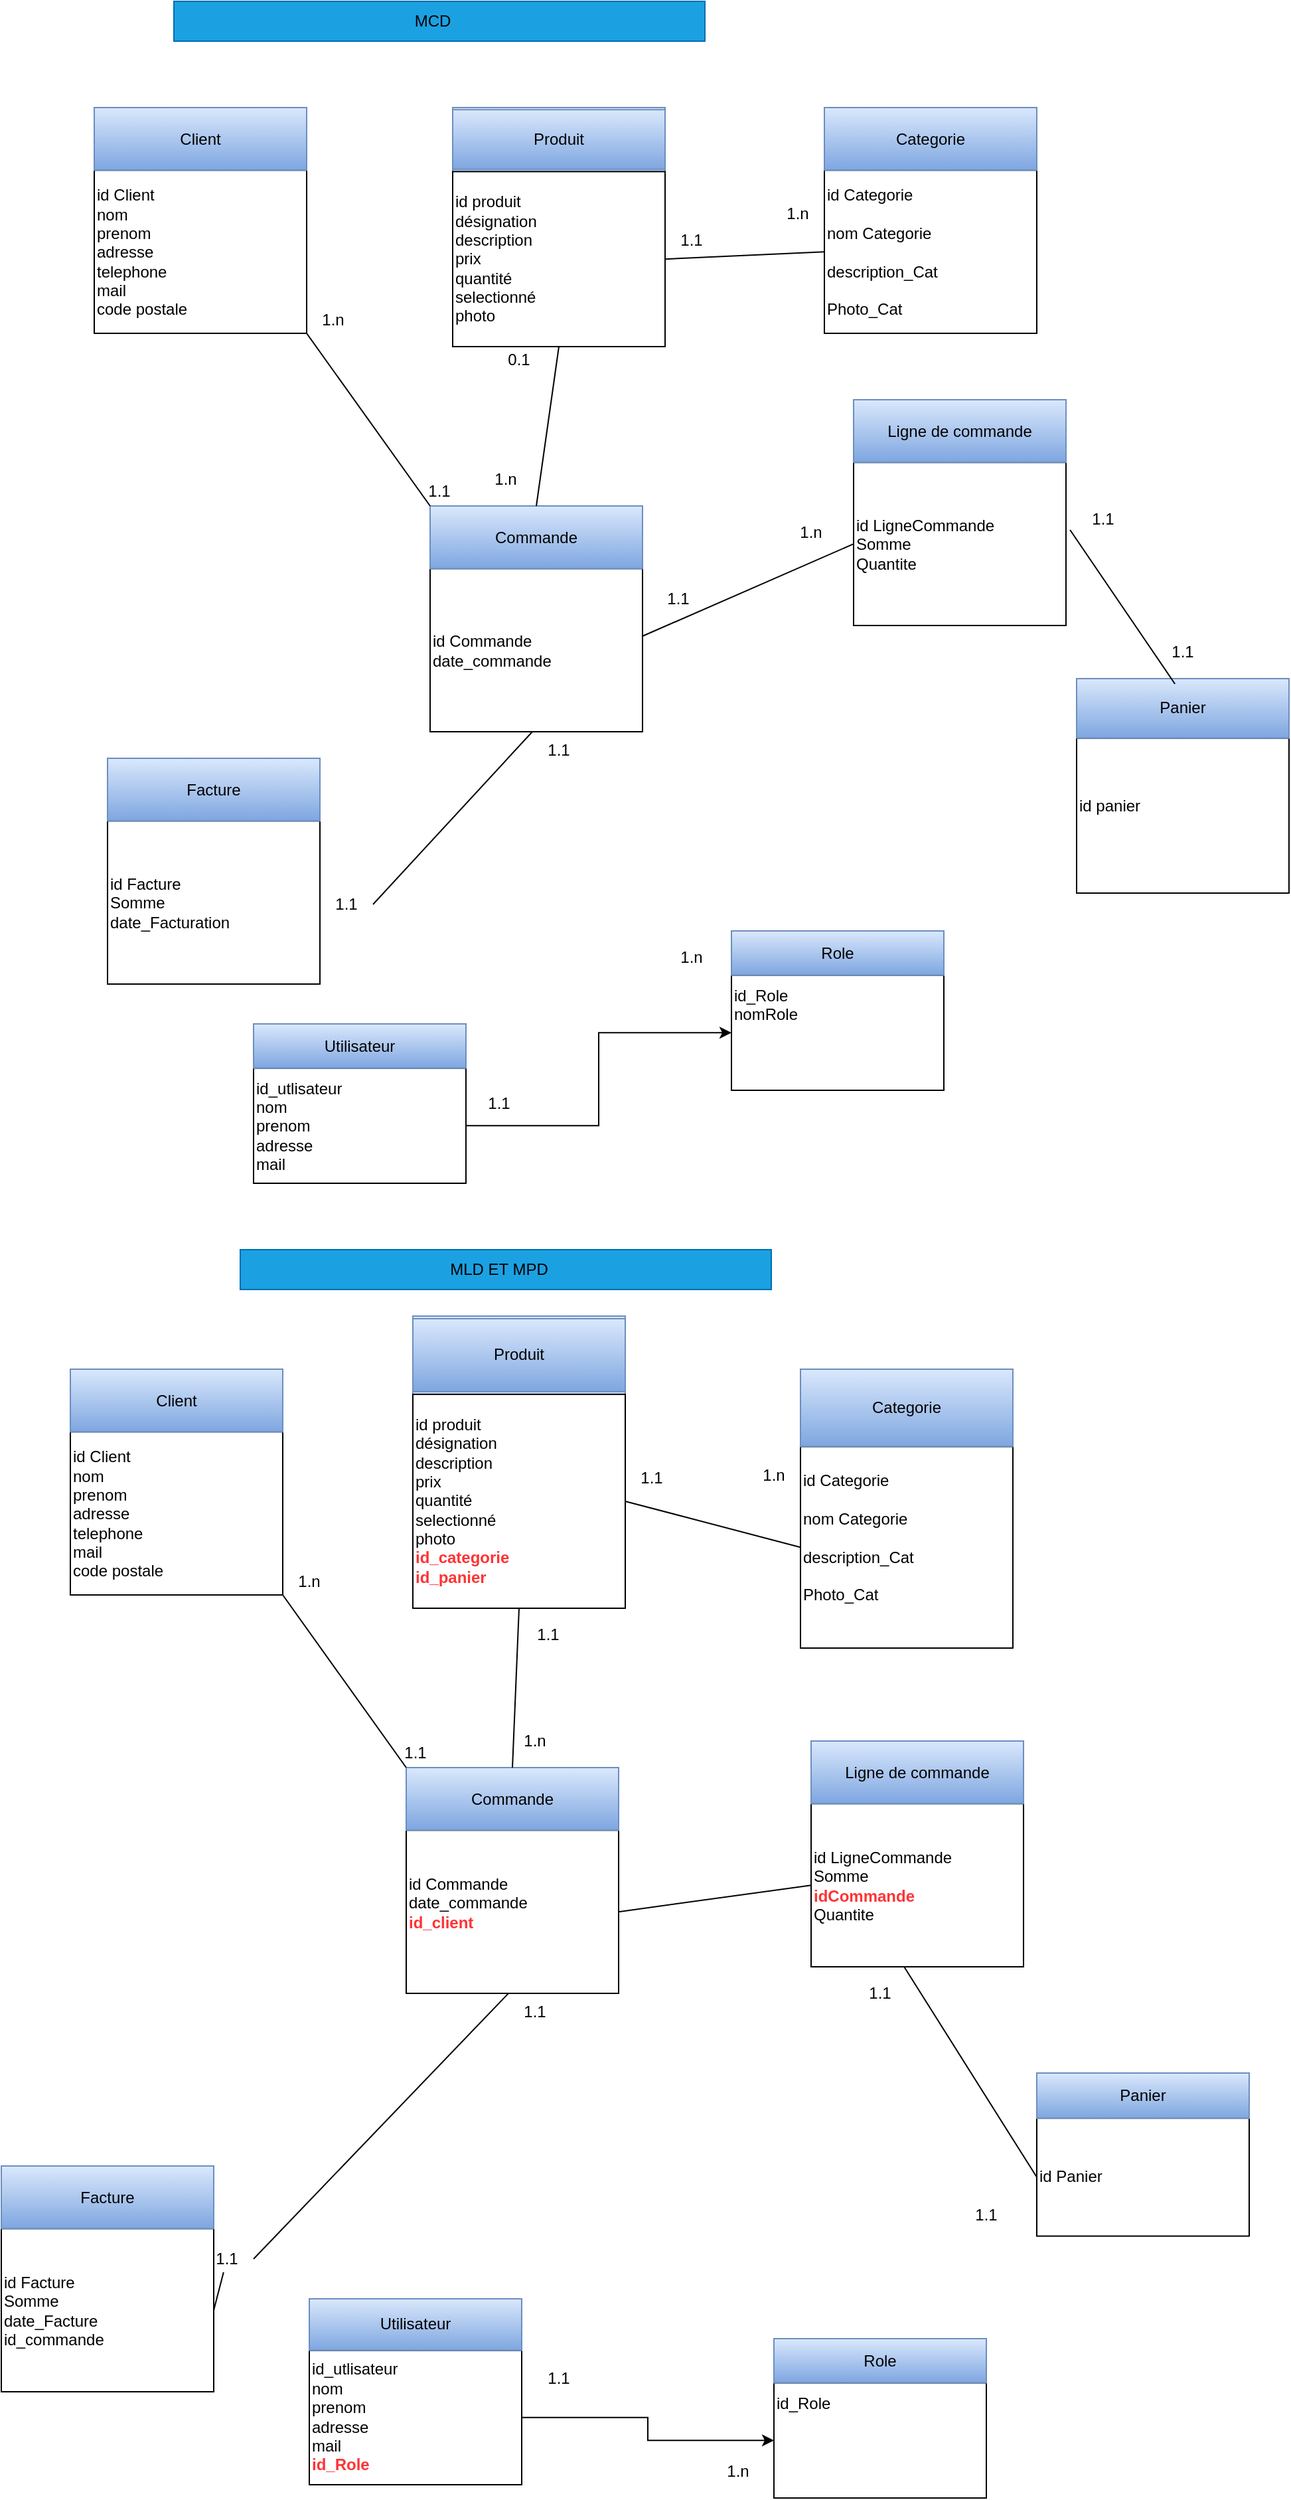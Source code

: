 <mxfile version="12.5.4" type="google"><diagram id="7TiPR5djXAjGm_x0VKsQ" name="Page-1"><mxGraphModel dx="801" dy="464" grid="1" gridSize="10" guides="1" tooltips="1" connect="1" arrows="1" fold="1" page="1" pageScale="1" pageWidth="827" pageHeight="1169" math="0" shadow="0"><root><mxCell id="0"/><mxCell id="1" parent="0"/><mxCell id="lJfAZoltj9Sa2mwOlxUN-3" value="" style="group" parent="1" vertex="1" connectable="0"><mxGeometry x="80" y="100" width="160" height="220" as="geometry"/></mxCell><mxCell id="lJfAZoltj9Sa2mwOlxUN-1" value="" style="rounded=0;whiteSpace=wrap;html=1;fillColor=#dae8fc;strokeColor=#6c8ebf;" parent="lJfAZoltj9Sa2mwOlxUN-3" vertex="1"><mxGeometry width="160" height="47.143" as="geometry"/></mxCell><mxCell id="lJfAZoltj9Sa2mwOlxUN-2" value="&lt;div align=&quot;left&quot;&gt;id Client&lt;br&gt;&lt;/div&gt;&lt;div align=&quot;left&quot;&gt;nom&lt;/div&gt;&lt;div align=&quot;left&quot;&gt;prenom&lt;/div&gt;&lt;div align=&quot;left&quot;&gt;adresse&lt;/div&gt;&lt;div align=&quot;left&quot;&gt;telephone&lt;/div&gt;&lt;div align=&quot;left&quot;&gt;mail&lt;/div&gt;&lt;div align=&quot;left&quot;&gt;code postale&lt;br&gt;&lt;/div&gt;" style="rounded=0;whiteSpace=wrap;html=1;align=left;" parent="lJfAZoltj9Sa2mwOlxUN-3" vertex="1"><mxGeometry y="47.15" width="160" height="122.85" as="geometry"/></mxCell><mxCell id="lJfAZoltj9Sa2mwOlxUN-4" value="Client" style="text;html=1;fillColor=#dae8fc;align=center;verticalAlign=middle;whiteSpace=wrap;rounded=0;strokeColor=#6c8ebf;gradientColor=#7ea6e0;" parent="lJfAZoltj9Sa2mwOlxUN-3" vertex="1"><mxGeometry width="160" height="47.143" as="geometry"/></mxCell><mxCell id="lJfAZoltj9Sa2mwOlxUN-13" value="" style="group" parent="1" vertex="1" connectable="0"><mxGeometry x="350" y="100" width="160" height="180" as="geometry"/></mxCell><mxCell id="lJfAZoltj9Sa2mwOlxUN-7" value="" style="rounded=0;whiteSpace=wrap;html=1;fillColor=#dae8fc;strokeColor=#6c8ebf;" parent="lJfAZoltj9Sa2mwOlxUN-13" vertex="1"><mxGeometry width="160" height="48.214" as="geometry"/></mxCell><mxCell id="lJfAZoltj9Sa2mwOlxUN-8" value="&lt;div&gt;id produit&lt;/div&gt;&lt;div&gt;désignation&lt;/div&gt;&lt;div&gt;description&lt;/div&gt;&lt;div&gt;prix&lt;/div&gt;&lt;div&gt;quantité&lt;/div&gt;&lt;div&gt;selectionné&lt;/div&gt;&lt;div&gt;photo&lt;br&gt;&lt;/div&gt;" style="rounded=0;whiteSpace=wrap;html=1;align=left;" parent="lJfAZoltj9Sa2mwOlxUN-13" vertex="1"><mxGeometry y="48.218" width="160" height="131.782" as="geometry"/></mxCell><mxCell id="lJfAZoltj9Sa2mwOlxUN-9" value="Produit" style="text;html=1;strokeColor=#6c8ebf;fillColor=#dae8fc;align=center;verticalAlign=middle;whiteSpace=wrap;rounded=0;gradientColor=#7ea6e0;" parent="lJfAZoltj9Sa2mwOlxUN-13" vertex="1"><mxGeometry y="1.609" width="160" height="45" as="geometry"/></mxCell><mxCell id="lJfAZoltj9Sa2mwOlxUN-14" value="" style="group" parent="1" vertex="1" connectable="0"><mxGeometry x="630" y="100" width="160" height="170" as="geometry"/></mxCell><mxCell id="lJfAZoltj9Sa2mwOlxUN-10" value="" style="rounded=0;whiteSpace=wrap;html=1;fillColor=#dae8fc;strokeColor=#6c8ebf;" parent="lJfAZoltj9Sa2mwOlxUN-14" vertex="1"><mxGeometry width="160" height="47.143" as="geometry"/></mxCell><mxCell id="lJfAZoltj9Sa2mwOlxUN-11" value="&lt;div align=&quot;left&quot;&gt;id Categorie&lt;br&gt;&lt;/div&gt;&lt;div&gt;&lt;br&gt;&lt;/div&gt;&lt;div&gt;nom Categorie&lt;/div&gt;&lt;div&gt;&lt;br&gt;&lt;/div&gt;&lt;div&gt;description_Cat&lt;/div&gt;&lt;div&gt;&lt;br&gt;&lt;/div&gt;&lt;div&gt;Photo_Cat&lt;br&gt;&lt;/div&gt;" style="rounded=0;whiteSpace=wrap;html=1;align=left;" parent="lJfAZoltj9Sa2mwOlxUN-14" vertex="1"><mxGeometry y="47.15" width="160" height="122.85" as="geometry"/></mxCell><mxCell id="lJfAZoltj9Sa2mwOlxUN-12" value="Categorie" style="text;html=1;strokeColor=#6c8ebf;fillColor=#dae8fc;align=center;verticalAlign=middle;whiteSpace=wrap;rounded=0;gradientColor=#7ea6e0;" parent="lJfAZoltj9Sa2mwOlxUN-14" vertex="1"><mxGeometry width="160" height="47.143" as="geometry"/></mxCell><mxCell id="lJfAZoltj9Sa2mwOlxUN-18" value="" style="group" parent="1" vertex="1" connectable="0"><mxGeometry x="333" y="400" width="160" height="170" as="geometry"/></mxCell><mxCell id="lJfAZoltj9Sa2mwOlxUN-15" value="" style="rounded=0;whiteSpace=wrap;html=1;fillColor=#dae8fc;strokeColor=#6c8ebf;" parent="lJfAZoltj9Sa2mwOlxUN-18" vertex="1"><mxGeometry width="160" height="47.143" as="geometry"/></mxCell><mxCell id="lJfAZoltj9Sa2mwOlxUN-16" value="&lt;div align=&quot;left&quot;&gt;id Commande&lt;br&gt;&lt;/div&gt;date_commande" style="rounded=0;whiteSpace=wrap;html=1;align=left;" parent="lJfAZoltj9Sa2mwOlxUN-18" vertex="1"><mxGeometry y="47.15" width="160" height="122.85" as="geometry"/></mxCell><mxCell id="lJfAZoltj9Sa2mwOlxUN-17" value="Commande" style="text;html=1;strokeColor=#6c8ebf;fillColor=#dae8fc;align=center;verticalAlign=middle;whiteSpace=wrap;rounded=0;gradientColor=#7ea6e0;" parent="lJfAZoltj9Sa2mwOlxUN-18" vertex="1"><mxGeometry width="160" height="47.143" as="geometry"/></mxCell><mxCell id="lJfAZoltj9Sa2mwOlxUN-24" value="" style="group" parent="1" vertex="1" connectable="0"><mxGeometry x="820" y="530" width="160" height="171" as="geometry"/></mxCell><mxCell id="lJfAZoltj9Sa2mwOlxUN-25" value="" style="rounded=0;whiteSpace=wrap;html=1;fillColor=#dae8fc;strokeColor=#6c8ebf;" parent="lJfAZoltj9Sa2mwOlxUN-24" vertex="1"><mxGeometry width="160" height="44.786" as="geometry"/></mxCell><mxCell id="lJfAZoltj9Sa2mwOlxUN-26" value="&lt;div&gt;id panier&lt;br&gt;&lt;/div&gt;&lt;div&gt;&lt;br&gt;&lt;/div&gt;" style="rounded=0;whiteSpace=wrap;html=1;align=left;" parent="lJfAZoltj9Sa2mwOlxUN-24" vertex="1"><mxGeometry y="44.792" width="160" height="116.707" as="geometry"/></mxCell><mxCell id="lJfAZoltj9Sa2mwOlxUN-27" value="Panier" style="text;html=1;strokeColor=#6c8ebf;fillColor=#dae8fc;align=center;verticalAlign=middle;whiteSpace=wrap;rounded=0;gradientColor=#7ea6e0;" parent="lJfAZoltj9Sa2mwOlxUN-24" vertex="1"><mxGeometry width="160" height="44.786" as="geometry"/></mxCell><mxCell id="lJfAZoltj9Sa2mwOlxUN-28" value="" style="group" parent="1" vertex="1" connectable="0"><mxGeometry x="90" y="590" width="160" height="170" as="geometry"/></mxCell><mxCell id="lJfAZoltj9Sa2mwOlxUN-29" value="" style="rounded=0;whiteSpace=wrap;html=1;fillColor=#dae8fc;strokeColor=#6c8ebf;" parent="lJfAZoltj9Sa2mwOlxUN-28" vertex="1"><mxGeometry width="160" height="47.143" as="geometry"/></mxCell><mxCell id="lJfAZoltj9Sa2mwOlxUN-30" value="&lt;div align=&quot;left&quot;&gt;id Facture&lt;br&gt;&lt;/div&gt;&lt;div&gt;Somme&lt;/div&gt;&lt;div&gt;date_Facturation&lt;br&gt;&lt;/div&gt;" style="rounded=0;whiteSpace=wrap;html=1;align=left;" parent="lJfAZoltj9Sa2mwOlxUN-28" vertex="1"><mxGeometry y="47.15" width="160" height="122.85" as="geometry"/></mxCell><mxCell id="lJfAZoltj9Sa2mwOlxUN-31" value="Facture" style="text;html=1;strokeColor=#6c8ebf;fillColor=#dae8fc;align=center;verticalAlign=middle;whiteSpace=wrap;rounded=0;gradientColor=#7ea6e0;" parent="lJfAZoltj9Sa2mwOlxUN-28" vertex="1"><mxGeometry width="160" height="47.143" as="geometry"/></mxCell><mxCell id="lJfAZoltj9Sa2mwOlxUN-36" value="" style="endArrow=none;html=1;entryX=0;entryY=0;entryDx=0;entryDy=0;" parent="1" target="lJfAZoltj9Sa2mwOlxUN-17" edge="1"><mxGeometry width="50" height="50" relative="1" as="geometry"><mxPoint x="240" y="270" as="sourcePoint"/><mxPoint x="300" y="400" as="targetPoint"/></mxGeometry></mxCell><mxCell id="lJfAZoltj9Sa2mwOlxUN-37" value="1.1" style="text;html=1;strokeColor=none;fillColor=none;align=center;verticalAlign=middle;whiteSpace=wrap;rounded=0;" parent="1" vertex="1"><mxGeometry x="320" y="379" width="40" height="20" as="geometry"/></mxCell><mxCell id="lJfAZoltj9Sa2mwOlxUN-38" value="1.n" style="text;html=1;strokeColor=none;fillColor=none;align=center;verticalAlign=middle;whiteSpace=wrap;rounded=0;" parent="1" vertex="1"><mxGeometry x="240" y="250" width="40" height="20" as="geometry"/></mxCell><mxCell id="lJfAZoltj9Sa2mwOlxUN-39" value="" style="endArrow=none;html=1;exitX=0.5;exitY=0;exitDx=0;exitDy=0;entryX=0.5;entryY=1;entryDx=0;entryDy=0;" parent="1" source="lJfAZoltj9Sa2mwOlxUN-17" target="lJfAZoltj9Sa2mwOlxUN-8" edge="1"><mxGeometry width="50" height="50" relative="1" as="geometry"><mxPoint x="380" y="390" as="sourcePoint"/><mxPoint x="430" y="340" as="targetPoint"/></mxGeometry></mxCell><mxCell id="lJfAZoltj9Sa2mwOlxUN-40" value="0.1" style="text;html=1;strokeColor=none;fillColor=none;align=center;verticalAlign=middle;whiteSpace=wrap;rounded=0;" parent="1" vertex="1"><mxGeometry x="380" y="280" width="40" height="20" as="geometry"/></mxCell><mxCell id="lJfAZoltj9Sa2mwOlxUN-41" value="1.n" style="text;html=1;strokeColor=none;fillColor=none;align=center;verticalAlign=middle;whiteSpace=wrap;rounded=0;" parent="1" vertex="1"><mxGeometry x="370" y="370" width="40" height="20" as="geometry"/></mxCell><mxCell id="lJfAZoltj9Sa2mwOlxUN-42" value="" style="endArrow=none;html=1;exitX=1;exitY=0.5;exitDx=0;exitDy=0;entryX=0;entryY=0.5;entryDx=0;entryDy=0;" parent="1" source="lJfAZoltj9Sa2mwOlxUN-8" target="lJfAZoltj9Sa2mwOlxUN-11" edge="1"><mxGeometry width="50" height="50" relative="1" as="geometry"><mxPoint x="530" y="220" as="sourcePoint"/><mxPoint x="580" y="170" as="targetPoint"/></mxGeometry></mxCell><mxCell id="lJfAZoltj9Sa2mwOlxUN-43" value="1.n" style="text;html=1;strokeColor=none;fillColor=none;align=center;verticalAlign=middle;whiteSpace=wrap;rounded=0;" parent="1" vertex="1"><mxGeometry x="590" y="170" width="40" height="20" as="geometry"/></mxCell><mxCell id="lJfAZoltj9Sa2mwOlxUN-44" value="1.1" style="text;html=1;strokeColor=none;fillColor=none;align=center;verticalAlign=middle;whiteSpace=wrap;rounded=0;" parent="1" vertex="1"><mxGeometry x="510" y="190" width="40" height="20" as="geometry"/></mxCell><mxCell id="lJfAZoltj9Sa2mwOlxUN-54" value="" style="endArrow=none;html=1;exitX=1;exitY=0.5;exitDx=0;exitDy=0;" parent="1" source="lJfAZoltj9Sa2mwOlxUN-56" edge="1"><mxGeometry width="50" height="50" relative="1" as="geometry"><mxPoint x="360" y="620" as="sourcePoint"/><mxPoint x="410" y="570" as="targetPoint"/></mxGeometry></mxCell><mxCell id="lJfAZoltj9Sa2mwOlxUN-55" value="1.1" style="text;html=1;strokeColor=none;fillColor=none;align=center;verticalAlign=middle;whiteSpace=wrap;rounded=0;" parent="1" vertex="1"><mxGeometry x="410" y="574" width="40" height="20" as="geometry"/></mxCell><mxCell id="lJfAZoltj9Sa2mwOlxUN-60" value="" style="group" parent="1" vertex="1" connectable="0"><mxGeometry x="200" y="790" width="160" height="120" as="geometry"/></mxCell><mxCell id="lJfAZoltj9Sa2mwOlxUN-61" value="" style="group" parent="lJfAZoltj9Sa2mwOlxUN-60" vertex="1" connectable="0"><mxGeometry width="160" height="120" as="geometry"/></mxCell><mxCell id="lJfAZoltj9Sa2mwOlxUN-62" value="" style="rounded=0;whiteSpace=wrap;html=1;fillColor=#dae8fc;strokeColor=#6c8ebf;" parent="lJfAZoltj9Sa2mwOlxUN-61" vertex="1"><mxGeometry width="160" height="33.277" as="geometry"/></mxCell><mxCell id="lJfAZoltj9Sa2mwOlxUN-63" value="&lt;div&gt;id_utlisateur&lt;/div&gt;&lt;div&gt;nom&lt;/div&gt;&lt;div&gt;prenom&lt;/div&gt;&lt;div&gt;adresse&lt;/div&gt;&lt;div&gt;mail&lt;br&gt;&lt;/div&gt;" style="rounded=0;whiteSpace=wrap;html=1;align=left;" parent="lJfAZoltj9Sa2mwOlxUN-61" vertex="1"><mxGeometry y="33.282" width="160" height="86.718" as="geometry"/></mxCell><mxCell id="lJfAZoltj9Sa2mwOlxUN-64" value="Utilisateur" style="text;html=1;strokeColor=#6c8ebf;fillColor=#dae8fc;align=center;verticalAlign=middle;whiteSpace=wrap;rounded=0;gradientColor=#7ea6e0;" parent="lJfAZoltj9Sa2mwOlxUN-61" vertex="1"><mxGeometry width="160" height="33.277" as="geometry"/></mxCell><mxCell id="lJfAZoltj9Sa2mwOlxUN-67" value="" style="group" parent="1" vertex="1" connectable="0"><mxGeometry x="140" y="20" width="400" height="30" as="geometry"/></mxCell><mxCell id="lJfAZoltj9Sa2mwOlxUN-65" value="" style="rounded=0;whiteSpace=wrap;html=1;fillColor=#1ba1e2;strokeColor=#006EAF;fontColor=#ffffff;" parent="lJfAZoltj9Sa2mwOlxUN-67" vertex="1"><mxGeometry width="400" height="30" as="geometry"/></mxCell><mxCell id="lJfAZoltj9Sa2mwOlxUN-66" value="MCD" style="text;html=1;strokeColor=none;fillColor=none;align=center;verticalAlign=middle;whiteSpace=wrap;rounded=0;" parent="lJfAZoltj9Sa2mwOlxUN-67" vertex="1"><mxGeometry x="50" y="5" width="290" height="20" as="geometry"/></mxCell><mxCell id="lJfAZoltj9Sa2mwOlxUN-68" value="" style="group" parent="1" vertex="1" connectable="0"><mxGeometry x="190" y="960" width="400" height="30" as="geometry"/></mxCell><mxCell id="lJfAZoltj9Sa2mwOlxUN-69" value="" style="rounded=0;whiteSpace=wrap;html=1;fillColor=#1ba1e2;strokeColor=#006EAF;fontColor=#ffffff;" parent="lJfAZoltj9Sa2mwOlxUN-68" vertex="1"><mxGeometry width="400" height="30" as="geometry"/></mxCell><mxCell id="lJfAZoltj9Sa2mwOlxUN-70" value="MLD ET MPD " style="text;html=1;strokeColor=none;fillColor=none;align=center;verticalAlign=middle;whiteSpace=wrap;rounded=0;" parent="lJfAZoltj9Sa2mwOlxUN-68" vertex="1"><mxGeometry x="50" y="5" width="290" height="20" as="geometry"/></mxCell><mxCell id="lJfAZoltj9Sa2mwOlxUN-56" value="1.1" style="text;html=1;strokeColor=none;fillColor=none;align=center;verticalAlign=middle;whiteSpace=wrap;rounded=0;" parent="1" vertex="1"><mxGeometry x="250" y="690" width="40" height="20" as="geometry"/></mxCell><mxCell id="lJfAZoltj9Sa2mwOlxUN-171" value="" style="endArrow=none;html=1;exitX=1;exitY=0.5;exitDx=0;exitDy=0;" parent="1" source="lJfAZoltj9Sa2mwOlxUN-30" target="lJfAZoltj9Sa2mwOlxUN-56" edge="1"><mxGeometry width="50" height="50" relative="1" as="geometry"><mxPoint x="250" y="698.575" as="sourcePoint"/><mxPoint x="410" y="570" as="targetPoint"/></mxGeometry></mxCell><mxCell id="lJfAZoltj9Sa2mwOlxUN-172" value="" style="group" parent="1" vertex="1" connectable="0"><mxGeometry x="62" y="1050" width="160" height="220" as="geometry"/></mxCell><mxCell id="lJfAZoltj9Sa2mwOlxUN-173" value="" style="rounded=0;whiteSpace=wrap;html=1;fillColor=#dae8fc;strokeColor=#6c8ebf;" parent="lJfAZoltj9Sa2mwOlxUN-172" vertex="1"><mxGeometry width="160" height="47.143" as="geometry"/></mxCell><mxCell id="lJfAZoltj9Sa2mwOlxUN-174" value="&lt;div align=&quot;left&quot;&gt;id Client&lt;br&gt;&lt;/div&gt;&lt;div align=&quot;left&quot;&gt;nom&lt;/div&gt;&lt;div align=&quot;left&quot;&gt;prenom&lt;/div&gt;&lt;div align=&quot;left&quot;&gt;adresse&lt;/div&gt;&lt;div align=&quot;left&quot;&gt;telephone&lt;/div&gt;&lt;div align=&quot;left&quot;&gt;mail&lt;/div&gt;&lt;div align=&quot;left&quot;&gt;code postale&lt;br&gt;&lt;/div&gt;" style="rounded=0;whiteSpace=wrap;html=1;align=left;" parent="lJfAZoltj9Sa2mwOlxUN-172" vertex="1"><mxGeometry y="47.15" width="160" height="122.85" as="geometry"/></mxCell><mxCell id="lJfAZoltj9Sa2mwOlxUN-175" value="Client" style="text;html=1;strokeColor=#6c8ebf;fillColor=#dae8fc;align=center;verticalAlign=middle;whiteSpace=wrap;rounded=0;gradientColor=#7ea6e0;" parent="lJfAZoltj9Sa2mwOlxUN-172" vertex="1"><mxGeometry width="160" height="47.143" as="geometry"/></mxCell><mxCell id="lJfAZoltj9Sa2mwOlxUN-181" value="" style="group" parent="1" vertex="1" connectable="0"><mxGeometry x="612" y="1050" width="160" height="210" as="geometry"/></mxCell><mxCell id="lJfAZoltj9Sa2mwOlxUN-182" value="" style="rounded=0;whiteSpace=wrap;html=1;fillColor=#dae8fc;strokeColor=#6c8ebf;" parent="lJfAZoltj9Sa2mwOlxUN-181" vertex="1"><mxGeometry width="160" height="58.235" as="geometry"/></mxCell><mxCell id="lJfAZoltj9Sa2mwOlxUN-183" value="&lt;div align=&quot;left&quot;&gt;id Categorie&lt;br&gt;&lt;/div&gt;&lt;div&gt;&lt;br&gt;&lt;/div&gt;&lt;div&gt;nom Categorie&lt;/div&gt;&lt;div&gt;&lt;br&gt;&lt;/div&gt;&lt;div&gt;description_Cat&lt;/div&gt;&lt;div&gt;&lt;br&gt;&lt;/div&gt;&lt;div&gt;Photo_Cat&lt;/div&gt;&lt;div&gt;&lt;br&gt;&lt;/div&gt;" style="rounded=0;whiteSpace=wrap;html=1;align=left;" parent="lJfAZoltj9Sa2mwOlxUN-181" vertex="1"><mxGeometry y="58.244" width="160" height="151.756" as="geometry"/></mxCell><mxCell id="lJfAZoltj9Sa2mwOlxUN-184" value="Categorie" style="text;html=1;strokeColor=#6c8ebf;fillColor=#dae8fc;align=center;verticalAlign=middle;whiteSpace=wrap;rounded=0;gradientColor=#7ea6e0;" parent="lJfAZoltj9Sa2mwOlxUN-181" vertex="1"><mxGeometry width="160" height="58.235" as="geometry"/></mxCell><mxCell id="lJfAZoltj9Sa2mwOlxUN-185" value="" style="group" parent="1" vertex="1" connectable="0"><mxGeometry x="315" y="1350" width="160" height="170" as="geometry"/></mxCell><mxCell id="lJfAZoltj9Sa2mwOlxUN-186" value="" style="rounded=0;whiteSpace=wrap;html=1;fillColor=#dae8fc;strokeColor=#6c8ebf;" parent="lJfAZoltj9Sa2mwOlxUN-185" vertex="1"><mxGeometry width="160" height="47.143" as="geometry"/></mxCell><mxCell id="lJfAZoltj9Sa2mwOlxUN-187" value="&lt;div align=&quot;left&quot;&gt;id Commande&lt;br&gt;&lt;/div&gt;&lt;div&gt;date_commande&lt;/div&gt;&lt;div&gt;&lt;font color=&quot;#FF3333&quot;&gt;&lt;b&gt;id_client&lt;/b&gt;&lt;/font&gt;&lt;/div&gt;&lt;div&gt;&lt;br&gt;&lt;/div&gt;" style="rounded=0;whiteSpace=wrap;html=1;align=left;" parent="lJfAZoltj9Sa2mwOlxUN-185" vertex="1"><mxGeometry y="47.15" width="160" height="122.85" as="geometry"/></mxCell><mxCell id="lJfAZoltj9Sa2mwOlxUN-188" value="Commande" style="text;html=1;strokeColor=#6c8ebf;fillColor=#dae8fc;align=center;verticalAlign=middle;whiteSpace=wrap;rounded=0;gradientColor=#7ea6e0;" parent="lJfAZoltj9Sa2mwOlxUN-185" vertex="1"><mxGeometry width="160" height="47.143" as="geometry"/></mxCell><mxCell id="lJfAZoltj9Sa2mwOlxUN-194" value="" style="group" parent="1" vertex="1" connectable="0"><mxGeometry x="620" y="1330" width="160" height="180" as="geometry"/></mxCell><mxCell id="lJfAZoltj9Sa2mwOlxUN-195" value="" style="rounded=0;whiteSpace=wrap;html=1;fillColor=#dae8fc;strokeColor=#6c8ebf;" parent="lJfAZoltj9Sa2mwOlxUN-194" vertex="1"><mxGeometry width="160" height="47.143" as="geometry"/></mxCell><mxCell id="lJfAZoltj9Sa2mwOlxUN-196" value="&lt;div&gt;id LigneCommande&lt;/div&gt;&lt;div&gt;Somme&lt;/div&gt;&lt;div&gt;&lt;b&gt;&lt;font color=&quot;#FF3333&quot;&gt;idCommande&lt;/font&gt;&lt;/b&gt;&lt;/div&gt;&lt;div&gt;Quantite&lt;br&gt;&lt;/div&gt;" style="rounded=0;whiteSpace=wrap;html=1;align=left;" parent="lJfAZoltj9Sa2mwOlxUN-194" vertex="1"><mxGeometry y="47.15" width="160" height="122.85" as="geometry"/></mxCell><mxCell id="lJfAZoltj9Sa2mwOlxUN-197" value="Ligne de commande" style="text;html=1;strokeColor=#6c8ebf;fillColor=#dae8fc;align=center;verticalAlign=middle;whiteSpace=wrap;rounded=0;gradientColor=#7ea6e0;" parent="lJfAZoltj9Sa2mwOlxUN-194" vertex="1"><mxGeometry width="160" height="47.143" as="geometry"/></mxCell><mxCell id="lJfAZoltj9Sa2mwOlxUN-199" value="" style="group" parent="1" vertex="1" connectable="0"><mxGeometry x="10" y="1650" width="160" height="170" as="geometry"/></mxCell><mxCell id="lJfAZoltj9Sa2mwOlxUN-200" value="" style="rounded=0;whiteSpace=wrap;html=1;fillColor=#dae8fc;strokeColor=#6c8ebf;" parent="lJfAZoltj9Sa2mwOlxUN-199" vertex="1"><mxGeometry width="160" height="47.143" as="geometry"/></mxCell><mxCell id="lJfAZoltj9Sa2mwOlxUN-201" value="&lt;div align=&quot;left&quot;&gt;id Facture&lt;br&gt;&lt;/div&gt;&lt;div&gt;Somme&lt;/div&gt;&lt;div&gt;date_Facture&lt;/div&gt;&lt;div&gt;id_commande&lt;br&gt;&lt;/div&gt;" style="rounded=0;whiteSpace=wrap;html=1;align=left;" parent="lJfAZoltj9Sa2mwOlxUN-199" vertex="1"><mxGeometry y="47.15" width="160" height="122.85" as="geometry"/></mxCell><mxCell id="lJfAZoltj9Sa2mwOlxUN-202" value="Facture" style="text;html=1;strokeColor=#6c8ebf;fillColor=#dae8fc;align=center;verticalAlign=middle;whiteSpace=wrap;rounded=0;gradientColor=#7ea6e0;" parent="lJfAZoltj9Sa2mwOlxUN-199" vertex="1"><mxGeometry width="160" height="47.143" as="geometry"/></mxCell><mxCell id="lJfAZoltj9Sa2mwOlxUN-203" value="" style="endArrow=none;html=1;entryX=0;entryY=0;entryDx=0;entryDy=0;" parent="1" target="lJfAZoltj9Sa2mwOlxUN-188" edge="1"><mxGeometry width="50" height="50" relative="1" as="geometry"><mxPoint x="222" y="1220" as="sourcePoint"/><mxPoint x="282" y="1350" as="targetPoint"/></mxGeometry></mxCell><mxCell id="lJfAZoltj9Sa2mwOlxUN-204" value="1.1" style="text;html=1;strokeColor=none;fillColor=none;align=center;verticalAlign=middle;whiteSpace=wrap;rounded=0;" parent="1" vertex="1"><mxGeometry x="302" y="1329" width="40" height="20" as="geometry"/></mxCell><mxCell id="lJfAZoltj9Sa2mwOlxUN-205" value="1.n" style="text;html=1;strokeColor=none;fillColor=none;align=center;verticalAlign=middle;whiteSpace=wrap;rounded=0;" parent="1" vertex="1"><mxGeometry x="222" y="1200" width="40" height="20" as="geometry"/></mxCell><mxCell id="lJfAZoltj9Sa2mwOlxUN-206" value="" style="endArrow=none;html=1;exitX=0.5;exitY=0;exitDx=0;exitDy=0;entryX=0.5;entryY=1;entryDx=0;entryDy=0;" parent="1" source="lJfAZoltj9Sa2mwOlxUN-188" target="lJfAZoltj9Sa2mwOlxUN-179" edge="1"><mxGeometry width="50" height="50" relative="1" as="geometry"><mxPoint x="362" y="1340" as="sourcePoint"/><mxPoint x="412" y="1290" as="targetPoint"/></mxGeometry></mxCell><mxCell id="lJfAZoltj9Sa2mwOlxUN-207" value="1.1" style="text;html=1;strokeColor=none;fillColor=none;align=center;verticalAlign=middle;whiteSpace=wrap;rounded=0;" parent="1" vertex="1"><mxGeometry x="402" y="1240" width="40" height="20" as="geometry"/></mxCell><mxCell id="lJfAZoltj9Sa2mwOlxUN-208" value="1.n" style="text;html=1;strokeColor=none;fillColor=none;align=center;verticalAlign=middle;whiteSpace=wrap;rounded=0;" parent="1" vertex="1"><mxGeometry x="392" y="1320" width="40" height="20" as="geometry"/></mxCell><mxCell id="lJfAZoltj9Sa2mwOlxUN-209" value="" style="endArrow=none;html=1;exitX=1;exitY=0.5;exitDx=0;exitDy=0;entryX=0;entryY=0.5;entryDx=0;entryDy=0;" parent="1" source="lJfAZoltj9Sa2mwOlxUN-179" target="lJfAZoltj9Sa2mwOlxUN-183" edge="1"><mxGeometry width="50" height="50" relative="1" as="geometry"><mxPoint x="512" y="1170" as="sourcePoint"/><mxPoint x="562" y="1120" as="targetPoint"/></mxGeometry></mxCell><mxCell id="lJfAZoltj9Sa2mwOlxUN-210" value="1.n" style="text;html=1;strokeColor=none;fillColor=none;align=center;verticalAlign=middle;whiteSpace=wrap;rounded=0;" parent="1" vertex="1"><mxGeometry x="572" y="1120" width="40" height="20" as="geometry"/></mxCell><mxCell id="lJfAZoltj9Sa2mwOlxUN-219" value="" style="endArrow=none;html=1;exitX=1;exitY=0.5;exitDx=0;exitDy=0;" parent="1" source="lJfAZoltj9Sa2mwOlxUN-231" edge="1"><mxGeometry width="50" height="50" relative="1" as="geometry"><mxPoint x="342" y="1570" as="sourcePoint"/><mxPoint x="392" y="1520" as="targetPoint"/></mxGeometry></mxCell><mxCell id="lJfAZoltj9Sa2mwOlxUN-220" value="1.1" style="text;html=1;strokeColor=none;fillColor=none;align=center;verticalAlign=middle;whiteSpace=wrap;rounded=0;" parent="1" vertex="1"><mxGeometry x="392" y="1524" width="40" height="20" as="geometry"/></mxCell><mxCell id="lJfAZoltj9Sa2mwOlxUN-226" value="" style="group" parent="1" vertex="1" connectable="0"><mxGeometry x="242" y="1750" width="160" height="140" as="geometry"/></mxCell><mxCell id="lJfAZoltj9Sa2mwOlxUN-227" value="" style="group" parent="lJfAZoltj9Sa2mwOlxUN-226" vertex="1" connectable="0"><mxGeometry width="160" height="140" as="geometry"/></mxCell><mxCell id="lJfAZoltj9Sa2mwOlxUN-228" value="" style="rounded=0;whiteSpace=wrap;html=1;fillColor=#dae8fc;strokeColor=#6c8ebf;" parent="lJfAZoltj9Sa2mwOlxUN-227" vertex="1"><mxGeometry width="160" height="38.824" as="geometry"/></mxCell><mxCell id="lJfAZoltj9Sa2mwOlxUN-229" value="&lt;div&gt;id_utlisateur&lt;/div&gt;&lt;div&gt;nom&lt;/div&gt;&lt;div&gt;prenom&lt;/div&gt;&lt;div&gt;adresse&lt;/div&gt;&lt;div&gt;mail&lt;/div&gt;&lt;div&gt;&lt;b&gt;&lt;font color=&quot;#FF3333&quot;&gt;id_Role&lt;/font&gt;&lt;/b&gt;&lt;br&gt;&lt;/div&gt;" style="rounded=0;whiteSpace=wrap;html=1;align=left;" parent="lJfAZoltj9Sa2mwOlxUN-227" vertex="1"><mxGeometry y="38.829" width="160" height="101.171" as="geometry"/></mxCell><mxCell id="lJfAZoltj9Sa2mwOlxUN-230" value="Utilisateur" style="text;html=1;strokeColor=#6c8ebf;fillColor=#dae8fc;align=center;verticalAlign=middle;whiteSpace=wrap;rounded=0;gradientColor=#7ea6e0;" parent="lJfAZoltj9Sa2mwOlxUN-227" vertex="1"><mxGeometry width="160" height="38.824" as="geometry"/></mxCell><mxCell id="lJfAZoltj9Sa2mwOlxUN-231" value="1.1" style="text;html=1;strokeColor=none;fillColor=none;align=center;verticalAlign=middle;whiteSpace=wrap;rounded=0;" parent="1" vertex="1"><mxGeometry x="160" y="1710" width="40" height="20" as="geometry"/></mxCell><mxCell id="lJfAZoltj9Sa2mwOlxUN-232" value="" style="endArrow=none;html=1;exitX=1;exitY=0.5;exitDx=0;exitDy=0;" parent="1" source="lJfAZoltj9Sa2mwOlxUN-201" target="lJfAZoltj9Sa2mwOlxUN-231" edge="1"><mxGeometry width="50" height="50" relative="1" as="geometry"><mxPoint x="232" y="1648.575" as="sourcePoint"/><mxPoint x="392" y="1520" as="targetPoint"/></mxGeometry></mxCell><mxCell id="lJfAZoltj9Sa2mwOlxUN-234" value="" style="group" parent="1" vertex="1" connectable="0"><mxGeometry x="320" y="1010" width="200" height="220" as="geometry"/></mxCell><mxCell id="lJfAZoltj9Sa2mwOlxUN-177" value="" style="group" parent="lJfAZoltj9Sa2mwOlxUN-234" vertex="1" connectable="0"><mxGeometry width="160" height="220.0" as="geometry"/></mxCell><mxCell id="lJfAZoltj9Sa2mwOlxUN-178" value="" style="rounded=0;whiteSpace=wrap;html=1;fillColor=#dae8fc;strokeColor=#6c8ebf;" parent="lJfAZoltj9Sa2mwOlxUN-177" vertex="1"><mxGeometry width="160" height="58.929" as="geometry"/></mxCell><mxCell id="lJfAZoltj9Sa2mwOlxUN-179" value="&lt;div&gt;id produit&lt;/div&gt;&lt;div&gt;désignation&lt;/div&gt;&lt;div&gt;description&lt;/div&gt;&lt;div&gt;prix&lt;/div&gt;&lt;div&gt;quantité&lt;/div&gt;&lt;div&gt;selectionné&lt;/div&gt;&lt;div&gt;photo&lt;/div&gt;&lt;div&gt;&lt;font color=&quot;#FF3333&quot;&gt;&lt;b&gt;id_categorie&lt;/b&gt;&lt;/font&gt;&lt;/div&gt;&lt;div&gt;&lt;font color=&quot;#FF3333&quot;&gt;&lt;b&gt;id_panier&lt;/b&gt;&lt;/font&gt;&lt;br&gt;&lt;/div&gt;" style="rounded=0;whiteSpace=wrap;html=1;align=left;" parent="lJfAZoltj9Sa2mwOlxUN-177" vertex="1"><mxGeometry y="58.933" width="160" height="161.068" as="geometry"/></mxCell><mxCell id="lJfAZoltj9Sa2mwOlxUN-180" value="Produit" style="text;html=1;strokeColor=#6c8ebf;fillColor=#dae8fc;align=center;verticalAlign=middle;whiteSpace=wrap;rounded=0;gradientColor=#7ea6e0;" parent="lJfAZoltj9Sa2mwOlxUN-177" vertex="1"><mxGeometry y="1.966" width="160" height="55.0" as="geometry"/></mxCell><mxCell id="lJfAZoltj9Sa2mwOlxUN-211" value="1.1" style="text;html=1;strokeColor=none;fillColor=none;align=center;verticalAlign=middle;whiteSpace=wrap;rounded=0;" parent="lJfAZoltj9Sa2mwOlxUN-234" vertex="1"><mxGeometry x="160" y="110.0" width="40" height="24.444" as="geometry"/></mxCell><mxCell id="WEMxI_p6WEdojvm6qvQd-1" value="" style="group" parent="1" vertex="1" connectable="0"><mxGeometry x="592" y="1780" width="160" height="120" as="geometry"/></mxCell><mxCell id="WEMxI_p6WEdojvm6qvQd-2" value="" style="group" parent="WEMxI_p6WEdojvm6qvQd-1" vertex="1" connectable="0"><mxGeometry width="160" height="120" as="geometry"/></mxCell><mxCell id="WEMxI_p6WEdojvm6qvQd-3" value="" style="rounded=0;whiteSpace=wrap;html=1;fillColor=#dae8fc;strokeColor=#6c8ebf;" parent="WEMxI_p6WEdojvm6qvQd-2" vertex="1"><mxGeometry width="160" height="33.277" as="geometry"/></mxCell><mxCell id="WEMxI_p6WEdojvm6qvQd-4" value="&lt;div&gt;id_Role&lt;/div&gt;&lt;div&gt;&lt;br&gt;&lt;/div&gt;&lt;div&gt;&lt;br&gt;&lt;/div&gt;&lt;div&gt;&lt;br&gt;&lt;/div&gt;&lt;div&gt;&lt;br&gt;&lt;/div&gt;" style="rounded=0;whiteSpace=wrap;html=1;align=left;" parent="WEMxI_p6WEdojvm6qvQd-2" vertex="1"><mxGeometry y="33.282" width="160" height="86.718" as="geometry"/></mxCell><mxCell id="WEMxI_p6WEdojvm6qvQd-5" value="Role" style="text;html=1;strokeColor=#6c8ebf;fillColor=#dae8fc;align=center;verticalAlign=middle;whiteSpace=wrap;rounded=0;gradientColor=#7ea6e0;" parent="WEMxI_p6WEdojvm6qvQd-2" vertex="1"><mxGeometry width="160" height="33.277" as="geometry"/></mxCell><mxCell id="WEMxI_p6WEdojvm6qvQd-6" style="edgeStyle=orthogonalEdgeStyle;rounded=0;orthogonalLoop=1;jettySize=auto;html=1;exitX=1;exitY=0.5;exitDx=0;exitDy=0;entryX=0;entryY=0.5;entryDx=0;entryDy=0;" parent="1" source="lJfAZoltj9Sa2mwOlxUN-229" target="WEMxI_p6WEdojvm6qvQd-4" edge="1"><mxGeometry relative="1" as="geometry"/></mxCell><mxCell id="WEMxI_p6WEdojvm6qvQd-7" value="1.1" style="text;html=1;strokeColor=none;fillColor=none;align=center;verticalAlign=middle;whiteSpace=wrap;rounded=0;" parent="1" vertex="1"><mxGeometry x="410" y="1800" width="40" height="20" as="geometry"/></mxCell><mxCell id="WEMxI_p6WEdojvm6qvQd-8" value="1.n" style="text;html=1;strokeColor=none;fillColor=none;align=center;verticalAlign=middle;whiteSpace=wrap;rounded=0;" parent="1" vertex="1"><mxGeometry x="545" y="1870" width="40" height="20" as="geometry"/></mxCell><mxCell id="CZEB1X2XedrnorXsBTkd-1" style="edgeStyle=orthogonalEdgeStyle;rounded=0;orthogonalLoop=1;jettySize=auto;html=1;exitX=1;exitY=0.5;exitDx=0;exitDy=0;entryX=0;entryY=0.5;entryDx=0;entryDy=0;" parent="1" source="lJfAZoltj9Sa2mwOlxUN-63" target="CZEB1X2XedrnorXsBTkd-5" edge="1"><mxGeometry relative="1" as="geometry"><mxPoint x="640" y="867" as="targetPoint"/></mxGeometry></mxCell><mxCell id="CZEB1X2XedrnorXsBTkd-2" value="" style="group" parent="1" vertex="1" connectable="0"><mxGeometry x="560" y="720" width="160" height="120" as="geometry"/></mxCell><mxCell id="CZEB1X2XedrnorXsBTkd-3" value="" style="group" parent="CZEB1X2XedrnorXsBTkd-2" vertex="1" connectable="0"><mxGeometry width="160" height="120" as="geometry"/></mxCell><mxCell id="CZEB1X2XedrnorXsBTkd-4" value="" style="rounded=0;whiteSpace=wrap;html=1;fillColor=#dae8fc;strokeColor=#6c8ebf;" parent="CZEB1X2XedrnorXsBTkd-3" vertex="1"><mxGeometry width="160" height="33.277" as="geometry"/></mxCell><mxCell id="CZEB1X2XedrnorXsBTkd-5" value="&lt;div&gt;id_Role&lt;/div&gt;&lt;div&gt;nomRole&lt;/div&gt;&lt;div&gt;&lt;br&gt;&lt;/div&gt;&lt;div&gt;&lt;br&gt;&lt;/div&gt;&lt;div&gt;&lt;br&gt;&lt;/div&gt;" style="rounded=0;whiteSpace=wrap;html=1;align=left;" parent="CZEB1X2XedrnorXsBTkd-3" vertex="1"><mxGeometry y="33.282" width="160" height="86.718" as="geometry"/></mxCell><mxCell id="CZEB1X2XedrnorXsBTkd-6" value="Role" style="text;html=1;strokeColor=#6c8ebf;fillColor=#dae8fc;align=center;verticalAlign=middle;whiteSpace=wrap;rounded=0;gradientColor=#7ea6e0;" parent="CZEB1X2XedrnorXsBTkd-3" vertex="1"><mxGeometry width="160" height="33.277" as="geometry"/></mxCell><mxCell id="CZEB1X2XedrnorXsBTkd-7" value="1.1" style="text;html=1;strokeColor=none;fillColor=none;align=center;verticalAlign=middle;whiteSpace=wrap;rounded=0;" parent="1" vertex="1"><mxGeometry x="365" y="840" width="40" height="20" as="geometry"/></mxCell><mxCell id="CZEB1X2XedrnorXsBTkd-8" value="1.n" style="text;html=1;strokeColor=none;fillColor=none;align=center;verticalAlign=middle;whiteSpace=wrap;rounded=0;" parent="1" vertex="1"><mxGeometry x="510" y="730" width="40" height="20" as="geometry"/></mxCell><mxCell id="EwY_GXpPu50OXUJYoyjv-3" value="" style="endArrow=none;html=1;entryX=0;entryY=0.5;entryDx=0;entryDy=0;exitX=1;exitY=0.5;exitDx=0;exitDy=0;" parent="1" target="lJfAZoltj9Sa2mwOlxUN-196" edge="1" source="lJfAZoltj9Sa2mwOlxUN-187"><mxGeometry width="50" height="50" relative="1" as="geometry"><mxPoint x="400" y="1290" as="sourcePoint"/><mxPoint x="470" y="1290" as="targetPoint"/></mxGeometry></mxCell><mxCell id="EwY_GXpPu50OXUJYoyjv-4" value="" style="group" parent="1" vertex="1" connectable="0"><mxGeometry x="790" y="1580" width="160" height="130" as="geometry"/></mxCell><mxCell id="EwY_GXpPu50OXUJYoyjv-5" value="" style="rounded=0;whiteSpace=wrap;html=1;fillColor=#dae8fc;strokeColor=#6c8ebf;" parent="EwY_GXpPu50OXUJYoyjv-4" vertex="1"><mxGeometry width="160" height="34.048" as="geometry"/></mxCell><mxCell id="EwY_GXpPu50OXUJYoyjv-6" value="id Panier" style="rounded=0;whiteSpace=wrap;html=1;align=left;" parent="EwY_GXpPu50OXUJYoyjv-4" vertex="1"><mxGeometry y="34.053" width="160" height="88.725" as="geometry"/></mxCell><mxCell id="EwY_GXpPu50OXUJYoyjv-7" value="Panier" style="text;html=1;strokeColor=#6c8ebf;fillColor=#dae8fc;align=center;verticalAlign=middle;whiteSpace=wrap;rounded=0;gradientColor=#7ea6e0;" parent="EwY_GXpPu50OXUJYoyjv-4" vertex="1"><mxGeometry width="160" height="34.048" as="geometry"/></mxCell><mxCell id="EwY_GXpPu50OXUJYoyjv-8" value="" style="endArrow=none;html=1;entryX=0.438;entryY=1;entryDx=0;entryDy=0;entryPerimeter=0;exitX=0;exitY=0.5;exitDx=0;exitDy=0;" parent="1" source="EwY_GXpPu50OXUJYoyjv-6" target="lJfAZoltj9Sa2mwOlxUN-196" edge="1"><mxGeometry width="50" height="50" relative="1" as="geometry"><mxPoint x="860" y="1560" as="sourcePoint"/><mxPoint x="910" y="1510" as="targetPoint"/></mxGeometry></mxCell><mxCell id="EwY_GXpPu50OXUJYoyjv-9" value="1.1" style="text;html=1;strokeColor=none;fillColor=none;align=center;verticalAlign=middle;whiteSpace=wrap;rounded=0;" parent="1" vertex="1"><mxGeometry x="732" y="1677" width="40" height="20" as="geometry"/></mxCell><mxCell id="EwY_GXpPu50OXUJYoyjv-10" value="1.1" style="text;html=1;strokeColor=none;fillColor=none;align=center;verticalAlign=middle;whiteSpace=wrap;rounded=0;" parent="1" vertex="1"><mxGeometry x="652" y="1510" width="40" height="20" as="geometry"/></mxCell><mxCell id="Tc5zC_VP8ZSrSYFfJ7tq-9" value="" style="group" vertex="1" connectable="0" parent="1"><mxGeometry x="652" y="320" width="160" height="180" as="geometry"/></mxCell><mxCell id="Tc5zC_VP8ZSrSYFfJ7tq-10" value="" style="rounded=0;whiteSpace=wrap;html=1;fillColor=#dae8fc;strokeColor=#6c8ebf;" vertex="1" parent="Tc5zC_VP8ZSrSYFfJ7tq-9"><mxGeometry width="160" height="47.143" as="geometry"/></mxCell><mxCell id="Tc5zC_VP8ZSrSYFfJ7tq-11" value="&lt;div&gt;id LigneCommande&lt;/div&gt;&lt;div&gt;Somme&lt;/div&gt;&lt;div&gt;Quantite&lt;br&gt;&lt;/div&gt;" style="rounded=0;whiteSpace=wrap;html=1;align=left;" vertex="1" parent="Tc5zC_VP8ZSrSYFfJ7tq-9"><mxGeometry y="47.15" width="160" height="122.85" as="geometry"/></mxCell><mxCell id="Tc5zC_VP8ZSrSYFfJ7tq-12" value="Ligne de commande" style="text;html=1;strokeColor=#6c8ebf;fillColor=#dae8fc;align=center;verticalAlign=middle;whiteSpace=wrap;rounded=0;gradientColor=#7ea6e0;" vertex="1" parent="Tc5zC_VP8ZSrSYFfJ7tq-9"><mxGeometry width="160" height="47.143" as="geometry"/></mxCell><mxCell id="Tc5zC_VP8ZSrSYFfJ7tq-15" value="" style="endArrow=none;html=1;exitX=1;exitY=0.414;exitDx=0;exitDy=0;exitPerimeter=0;entryX=0;entryY=0.5;entryDx=0;entryDy=0;" edge="1" parent="1" source="lJfAZoltj9Sa2mwOlxUN-16" target="Tc5zC_VP8ZSrSYFfJ7tq-11"><mxGeometry width="50" height="50" relative="1" as="geometry"><mxPoint x="530" y="530" as="sourcePoint"/><mxPoint x="580" y="480" as="targetPoint"/></mxGeometry></mxCell><mxCell id="Tc5zC_VP8ZSrSYFfJ7tq-16" value="" style="endArrow=none;html=1;entryX=1.019;entryY=0.414;entryDx=0;entryDy=0;entryPerimeter=0;exitX=0.463;exitY=0.089;exitDx=0;exitDy=0;exitPerimeter=0;" edge="1" parent="1" source="lJfAZoltj9Sa2mwOlxUN-27" target="Tc5zC_VP8ZSrSYFfJ7tq-11"><mxGeometry width="50" height="50" relative="1" as="geometry"><mxPoint x="610" y="510" as="sourcePoint"/><mxPoint x="660" y="460" as="targetPoint"/></mxGeometry></mxCell><mxCell id="Tc5zC_VP8ZSrSYFfJ7tq-17" value="1.1" style="text;html=1;strokeColor=none;fillColor=none;align=center;verticalAlign=middle;whiteSpace=wrap;rounded=0;" vertex="1" parent="1"><mxGeometry x="500" y="460" width="40" height="20" as="geometry"/></mxCell><mxCell id="Tc5zC_VP8ZSrSYFfJ7tq-18" value="1.n" style="text;html=1;strokeColor=none;fillColor=none;align=center;verticalAlign=middle;whiteSpace=wrap;rounded=0;" vertex="1" parent="1"><mxGeometry x="600" y="410" width="40" height="20" as="geometry"/></mxCell><mxCell id="Tc5zC_VP8ZSrSYFfJ7tq-19" value="1.1" style="text;html=1;strokeColor=none;fillColor=none;align=center;verticalAlign=middle;whiteSpace=wrap;rounded=0;" vertex="1" parent="1"><mxGeometry x="820" y="400" width="40" height="20" as="geometry"/></mxCell><mxCell id="Tc5zC_VP8ZSrSYFfJ7tq-20" value="1.1" style="text;html=1;strokeColor=none;fillColor=none;align=center;verticalAlign=middle;whiteSpace=wrap;rounded=0;" vertex="1" parent="1"><mxGeometry x="880" y="500" width="40" height="20" as="geometry"/></mxCell></root></mxGraphModel></diagram></mxfile>